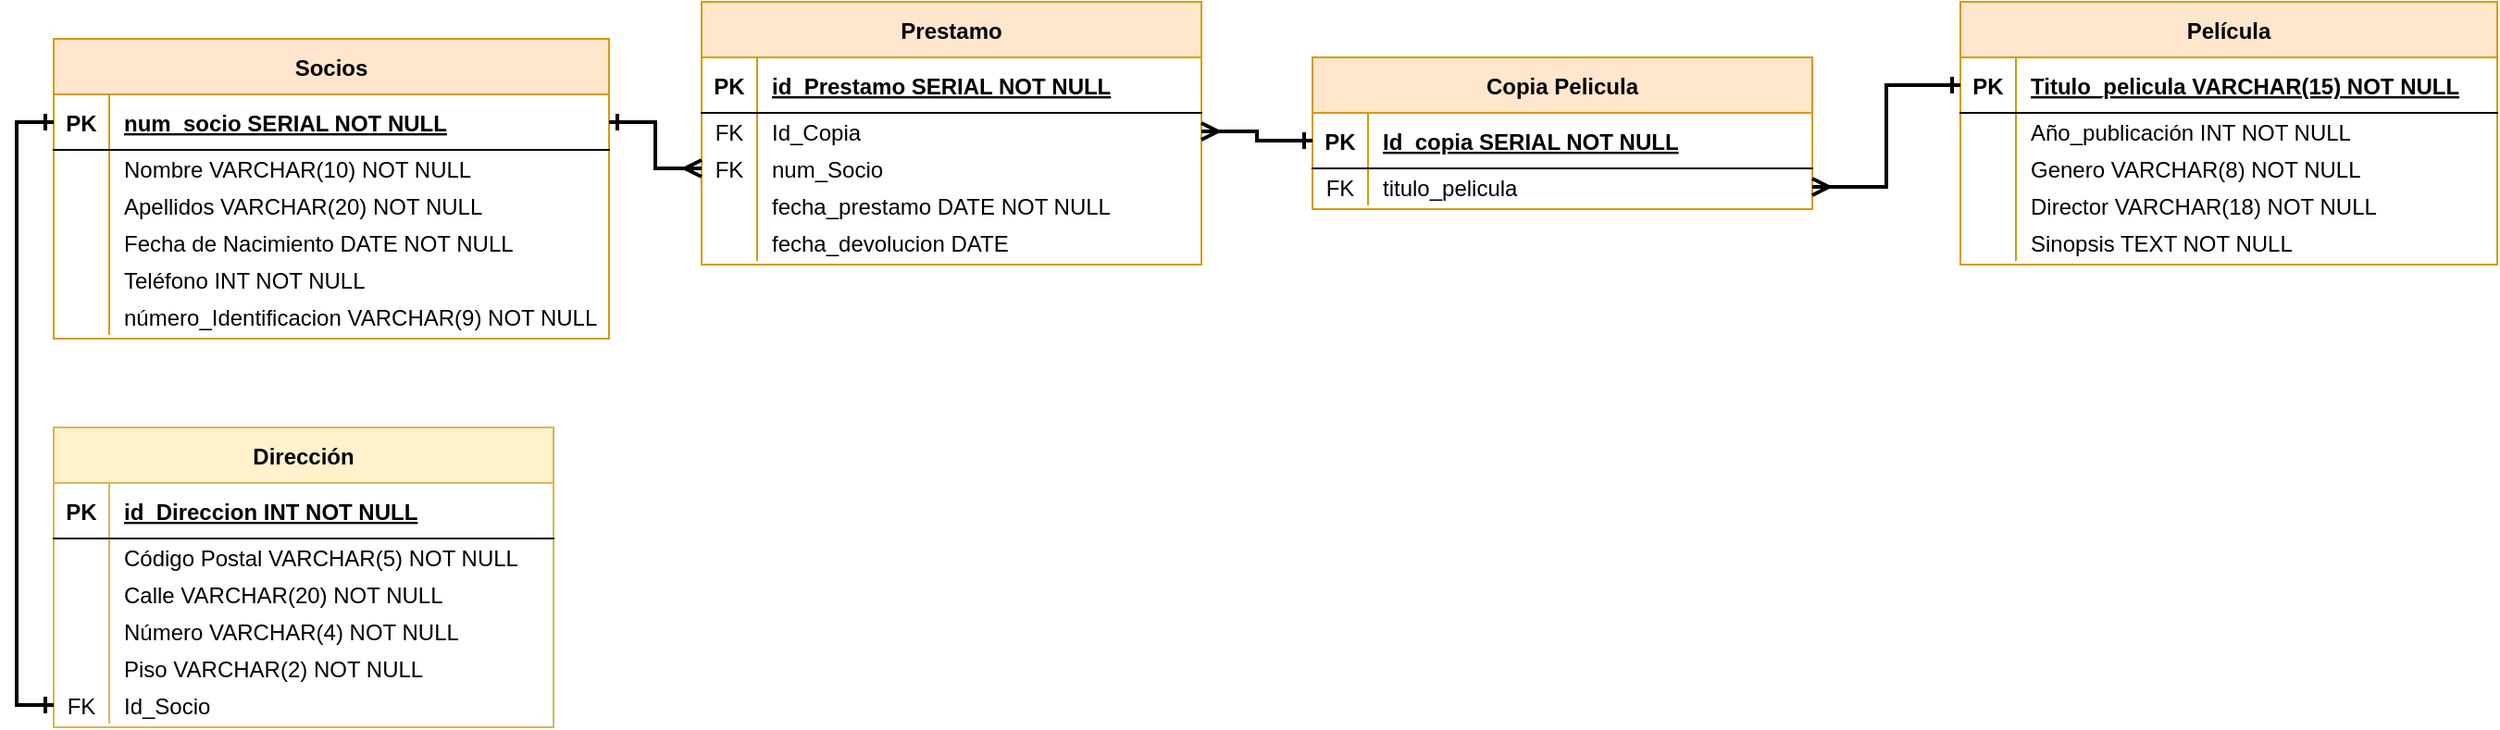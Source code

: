 <mxfile version="23.0.2" type="device">
  <diagram id="R2lEEEUBdFMjLlhIrx00" name="Page-1">
    <mxGraphModel dx="2791" dy="1370" grid="1" gridSize="10" guides="1" tooltips="1" connect="1" arrows="1" fold="1" page="1" pageScale="1" pageWidth="1654" pageHeight="1169" math="0" shadow="0" extFonts="Permanent Marker^https://fonts.googleapis.com/css?family=Permanent+Marker">
      <root>
        <mxCell id="0" />
        <mxCell id="1" parent="0" />
        <mxCell id="C-vyLk0tnHw3VtMMgP7b-23" value="Socios" style="shape=table;startSize=30;container=1;collapsible=1;childLayout=tableLayout;fixedRows=1;rowLines=0;fontStyle=1;align=center;resizeLast=1;fillColor=#ffe6cc;strokeColor=#d79b00;" parent="1" vertex="1">
          <mxGeometry x="177" y="110" width="300" height="162" as="geometry" />
        </mxCell>
        <mxCell id="C-vyLk0tnHw3VtMMgP7b-24" value="" style="shape=partialRectangle;collapsible=0;dropTarget=0;pointerEvents=0;fillColor=none;points=[[0,0.5],[1,0.5]];portConstraint=eastwest;top=0;left=0;right=0;bottom=1;" parent="C-vyLk0tnHw3VtMMgP7b-23" vertex="1">
          <mxGeometry y="30" width="300" height="30" as="geometry" />
        </mxCell>
        <mxCell id="C-vyLk0tnHw3VtMMgP7b-25" value="PK" style="shape=partialRectangle;overflow=hidden;connectable=0;fillColor=none;top=0;left=0;bottom=0;right=0;fontStyle=1;" parent="C-vyLk0tnHw3VtMMgP7b-24" vertex="1">
          <mxGeometry width="30" height="30" as="geometry">
            <mxRectangle width="30" height="30" as="alternateBounds" />
          </mxGeometry>
        </mxCell>
        <mxCell id="C-vyLk0tnHw3VtMMgP7b-26" value="num_socio SERIAL NOT NULL" style="shape=partialRectangle;overflow=hidden;connectable=0;fillColor=none;top=0;left=0;bottom=0;right=0;align=left;spacingLeft=6;fontStyle=5;" parent="C-vyLk0tnHw3VtMMgP7b-24" vertex="1">
          <mxGeometry x="30" width="270" height="30" as="geometry">
            <mxRectangle width="270" height="30" as="alternateBounds" />
          </mxGeometry>
        </mxCell>
        <mxCell id="C-vyLk0tnHw3VtMMgP7b-27" value="" style="shape=partialRectangle;collapsible=0;dropTarget=0;pointerEvents=0;fillColor=none;points=[[0,0.5],[1,0.5]];portConstraint=eastwest;top=0;left=0;right=0;bottom=0;" parent="C-vyLk0tnHw3VtMMgP7b-23" vertex="1">
          <mxGeometry y="60" width="300" height="20" as="geometry" />
        </mxCell>
        <mxCell id="C-vyLk0tnHw3VtMMgP7b-28" value="" style="shape=partialRectangle;overflow=hidden;connectable=0;fillColor=none;top=0;left=0;bottom=0;right=0;" parent="C-vyLk0tnHw3VtMMgP7b-27" vertex="1">
          <mxGeometry width="30" height="20" as="geometry">
            <mxRectangle width="30" height="20" as="alternateBounds" />
          </mxGeometry>
        </mxCell>
        <mxCell id="C-vyLk0tnHw3VtMMgP7b-29" value="Nombre VARCHAR(10) NOT NULL" style="shape=partialRectangle;overflow=hidden;connectable=0;fillColor=none;top=0;left=0;bottom=0;right=0;align=left;spacingLeft=6;" parent="C-vyLk0tnHw3VtMMgP7b-27" vertex="1">
          <mxGeometry x="30" width="270" height="20" as="geometry">
            <mxRectangle width="270" height="20" as="alternateBounds" />
          </mxGeometry>
        </mxCell>
        <mxCell id="iVLjhWhkIIg4pantiA5J-2" value="" style="shape=partialRectangle;collapsible=0;dropTarget=0;pointerEvents=0;fillColor=none;points=[[0,0.5],[1,0.5]];portConstraint=eastwest;top=0;left=0;right=0;bottom=0;" parent="C-vyLk0tnHw3VtMMgP7b-23" vertex="1">
          <mxGeometry y="80" width="300" height="20" as="geometry" />
        </mxCell>
        <mxCell id="iVLjhWhkIIg4pantiA5J-3" value="" style="shape=partialRectangle;overflow=hidden;connectable=0;fillColor=none;top=0;left=0;bottom=0;right=0;" parent="iVLjhWhkIIg4pantiA5J-2" vertex="1">
          <mxGeometry width="30" height="20" as="geometry">
            <mxRectangle width="30" height="20" as="alternateBounds" />
          </mxGeometry>
        </mxCell>
        <mxCell id="iVLjhWhkIIg4pantiA5J-4" value="Apellidos VARCHAR(20) NOT NULL" style="shape=partialRectangle;overflow=hidden;connectable=0;fillColor=none;top=0;left=0;bottom=0;right=0;align=left;spacingLeft=6;" parent="iVLjhWhkIIg4pantiA5J-2" vertex="1">
          <mxGeometry x="30" width="270" height="20" as="geometry">
            <mxRectangle width="270" height="20" as="alternateBounds" />
          </mxGeometry>
        </mxCell>
        <mxCell id="iVLjhWhkIIg4pantiA5J-5" value="" style="shape=partialRectangle;collapsible=0;dropTarget=0;pointerEvents=0;fillColor=none;points=[[0,0.5],[1,0.5]];portConstraint=eastwest;top=0;left=0;right=0;bottom=0;" parent="C-vyLk0tnHw3VtMMgP7b-23" vertex="1">
          <mxGeometry y="100" width="300" height="20" as="geometry" />
        </mxCell>
        <mxCell id="iVLjhWhkIIg4pantiA5J-6" value="" style="shape=partialRectangle;overflow=hidden;connectable=0;fillColor=none;top=0;left=0;bottom=0;right=0;" parent="iVLjhWhkIIg4pantiA5J-5" vertex="1">
          <mxGeometry width="30" height="20" as="geometry">
            <mxRectangle width="30" height="20" as="alternateBounds" />
          </mxGeometry>
        </mxCell>
        <mxCell id="iVLjhWhkIIg4pantiA5J-7" value="Fecha de Nacimiento DATE NOT NULL" style="shape=partialRectangle;overflow=hidden;connectable=0;fillColor=none;top=0;left=0;bottom=0;right=0;align=left;spacingLeft=6;" parent="iVLjhWhkIIg4pantiA5J-5" vertex="1">
          <mxGeometry x="30" width="270" height="20" as="geometry">
            <mxRectangle width="270" height="20" as="alternateBounds" />
          </mxGeometry>
        </mxCell>
        <mxCell id="iVLjhWhkIIg4pantiA5J-8" value="" style="shape=partialRectangle;collapsible=0;dropTarget=0;pointerEvents=0;fillColor=none;points=[[0,0.5],[1,0.5]];portConstraint=eastwest;top=0;left=0;right=0;bottom=0;" parent="C-vyLk0tnHw3VtMMgP7b-23" vertex="1">
          <mxGeometry y="120" width="300" height="20" as="geometry" />
        </mxCell>
        <mxCell id="iVLjhWhkIIg4pantiA5J-9" value="" style="shape=partialRectangle;overflow=hidden;connectable=0;fillColor=none;top=0;left=0;bottom=0;right=0;" parent="iVLjhWhkIIg4pantiA5J-8" vertex="1">
          <mxGeometry width="30" height="20" as="geometry">
            <mxRectangle width="30" height="20" as="alternateBounds" />
          </mxGeometry>
        </mxCell>
        <mxCell id="iVLjhWhkIIg4pantiA5J-10" value="Teléfono INT NOT NULL" style="shape=partialRectangle;overflow=hidden;connectable=0;fillColor=none;top=0;left=0;bottom=0;right=0;align=left;spacingLeft=6;" parent="iVLjhWhkIIg4pantiA5J-8" vertex="1">
          <mxGeometry x="30" width="270" height="20" as="geometry">
            <mxRectangle width="270" height="20" as="alternateBounds" />
          </mxGeometry>
        </mxCell>
        <mxCell id="iVLjhWhkIIg4pantiA5J-11" value="" style="shape=partialRectangle;collapsible=0;dropTarget=0;pointerEvents=0;fillColor=none;points=[[0,0.5],[1,0.5]];portConstraint=eastwest;top=0;left=0;right=0;bottom=0;" parent="C-vyLk0tnHw3VtMMgP7b-23" vertex="1">
          <mxGeometry y="140" width="300" height="20" as="geometry" />
        </mxCell>
        <mxCell id="iVLjhWhkIIg4pantiA5J-12" value="" style="shape=partialRectangle;overflow=hidden;connectable=0;fillColor=none;top=0;left=0;bottom=0;right=0;" parent="iVLjhWhkIIg4pantiA5J-11" vertex="1">
          <mxGeometry width="30" height="20" as="geometry">
            <mxRectangle width="30" height="20" as="alternateBounds" />
          </mxGeometry>
        </mxCell>
        <mxCell id="iVLjhWhkIIg4pantiA5J-13" value="número_Identificacion VARCHAR(9) NOT NULL" style="shape=partialRectangle;overflow=hidden;connectable=0;fillColor=none;top=0;left=0;bottom=0;right=0;align=left;spacingLeft=6;" parent="iVLjhWhkIIg4pantiA5J-11" vertex="1">
          <mxGeometry x="30" width="270" height="20" as="geometry">
            <mxRectangle width="270" height="20" as="alternateBounds" />
          </mxGeometry>
        </mxCell>
        <mxCell id="iVLjhWhkIIg4pantiA5J-36" value="Película" style="shape=table;startSize=30;container=1;collapsible=1;childLayout=tableLayout;fixedRows=1;rowLines=0;fontStyle=1;align=center;resizeLast=1;fillColor=#ffe6cc;strokeColor=#d79b00;" parent="1" vertex="1">
          <mxGeometry x="1207" y="90" width="290" height="142" as="geometry" />
        </mxCell>
        <mxCell id="iVLjhWhkIIg4pantiA5J-37" value="" style="shape=partialRectangle;collapsible=0;dropTarget=0;pointerEvents=0;fillColor=none;points=[[0,0.5],[1,0.5]];portConstraint=eastwest;top=0;left=0;right=0;bottom=1;" parent="iVLjhWhkIIg4pantiA5J-36" vertex="1">
          <mxGeometry y="30" width="290" height="30" as="geometry" />
        </mxCell>
        <mxCell id="iVLjhWhkIIg4pantiA5J-38" value="PK" style="shape=partialRectangle;overflow=hidden;connectable=0;fillColor=none;top=0;left=0;bottom=0;right=0;fontStyle=1;" parent="iVLjhWhkIIg4pantiA5J-37" vertex="1">
          <mxGeometry width="30" height="30" as="geometry">
            <mxRectangle width="30" height="30" as="alternateBounds" />
          </mxGeometry>
        </mxCell>
        <mxCell id="iVLjhWhkIIg4pantiA5J-39" value="Titulo_pelicula VARCHAR(15) NOT NULL" style="shape=partialRectangle;overflow=hidden;connectable=0;fillColor=none;top=0;left=0;bottom=0;right=0;align=left;spacingLeft=6;fontStyle=5;" parent="iVLjhWhkIIg4pantiA5J-37" vertex="1">
          <mxGeometry x="30" width="260" height="30" as="geometry">
            <mxRectangle width="260" height="30" as="alternateBounds" />
          </mxGeometry>
        </mxCell>
        <mxCell id="iVLjhWhkIIg4pantiA5J-40" value="" style="shape=partialRectangle;collapsible=0;dropTarget=0;pointerEvents=0;fillColor=none;points=[[0,0.5],[1,0.5]];portConstraint=eastwest;top=0;left=0;right=0;bottom=0;" parent="iVLjhWhkIIg4pantiA5J-36" vertex="1">
          <mxGeometry y="60" width="290" height="20" as="geometry" />
        </mxCell>
        <mxCell id="iVLjhWhkIIg4pantiA5J-41" value="" style="shape=partialRectangle;overflow=hidden;connectable=0;fillColor=none;top=0;left=0;bottom=0;right=0;" parent="iVLjhWhkIIg4pantiA5J-40" vertex="1">
          <mxGeometry width="30" height="20" as="geometry">
            <mxRectangle width="30" height="20" as="alternateBounds" />
          </mxGeometry>
        </mxCell>
        <mxCell id="iVLjhWhkIIg4pantiA5J-42" value="Año_publicación INT NOT NULL" style="shape=partialRectangle;overflow=hidden;connectable=0;fillColor=none;top=0;left=0;bottom=0;right=0;align=left;spacingLeft=6;" parent="iVLjhWhkIIg4pantiA5J-40" vertex="1">
          <mxGeometry x="30" width="260" height="20" as="geometry">
            <mxRectangle width="260" height="20" as="alternateBounds" />
          </mxGeometry>
        </mxCell>
        <mxCell id="iVLjhWhkIIg4pantiA5J-43" value="" style="shape=partialRectangle;collapsible=0;dropTarget=0;pointerEvents=0;fillColor=none;points=[[0,0.5],[1,0.5]];portConstraint=eastwest;top=0;left=0;right=0;bottom=0;" parent="iVLjhWhkIIg4pantiA5J-36" vertex="1">
          <mxGeometry y="80" width="290" height="20" as="geometry" />
        </mxCell>
        <mxCell id="iVLjhWhkIIg4pantiA5J-44" value="" style="shape=partialRectangle;overflow=hidden;connectable=0;fillColor=none;top=0;left=0;bottom=0;right=0;" parent="iVLjhWhkIIg4pantiA5J-43" vertex="1">
          <mxGeometry width="30" height="20" as="geometry">
            <mxRectangle width="30" height="20" as="alternateBounds" />
          </mxGeometry>
        </mxCell>
        <mxCell id="iVLjhWhkIIg4pantiA5J-45" value="Genero VARCHAR(8) NOT NULL" style="shape=partialRectangle;overflow=hidden;connectable=0;fillColor=none;top=0;left=0;bottom=0;right=0;align=left;spacingLeft=6;" parent="iVLjhWhkIIg4pantiA5J-43" vertex="1">
          <mxGeometry x="30" width="260" height="20" as="geometry">
            <mxRectangle width="260" height="20" as="alternateBounds" />
          </mxGeometry>
        </mxCell>
        <mxCell id="iVLjhWhkIIg4pantiA5J-46" value="" style="shape=partialRectangle;collapsible=0;dropTarget=0;pointerEvents=0;fillColor=none;points=[[0,0.5],[1,0.5]];portConstraint=eastwest;top=0;left=0;right=0;bottom=0;" parent="iVLjhWhkIIg4pantiA5J-36" vertex="1">
          <mxGeometry y="100" width="290" height="20" as="geometry" />
        </mxCell>
        <mxCell id="iVLjhWhkIIg4pantiA5J-47" value="" style="shape=partialRectangle;overflow=hidden;connectable=0;fillColor=none;top=0;left=0;bottom=0;right=0;" parent="iVLjhWhkIIg4pantiA5J-46" vertex="1">
          <mxGeometry width="30" height="20" as="geometry">
            <mxRectangle width="30" height="20" as="alternateBounds" />
          </mxGeometry>
        </mxCell>
        <mxCell id="iVLjhWhkIIg4pantiA5J-48" value="Director VARCHAR(18) NOT NULL" style="shape=partialRectangle;overflow=hidden;connectable=0;fillColor=none;top=0;left=0;bottom=0;right=0;align=left;spacingLeft=6;" parent="iVLjhWhkIIg4pantiA5J-46" vertex="1">
          <mxGeometry x="30" width="260" height="20" as="geometry">
            <mxRectangle width="260" height="20" as="alternateBounds" />
          </mxGeometry>
        </mxCell>
        <mxCell id="iVLjhWhkIIg4pantiA5J-49" value="" style="shape=partialRectangle;collapsible=0;dropTarget=0;pointerEvents=0;fillColor=none;points=[[0,0.5],[1,0.5]];portConstraint=eastwest;top=0;left=0;right=0;bottom=0;" parent="iVLjhWhkIIg4pantiA5J-36" vertex="1">
          <mxGeometry y="120" width="290" height="20" as="geometry" />
        </mxCell>
        <mxCell id="iVLjhWhkIIg4pantiA5J-50" value="" style="shape=partialRectangle;overflow=hidden;connectable=0;fillColor=none;top=0;left=0;bottom=0;right=0;" parent="iVLjhWhkIIg4pantiA5J-49" vertex="1">
          <mxGeometry width="30" height="20" as="geometry">
            <mxRectangle width="30" height="20" as="alternateBounds" />
          </mxGeometry>
        </mxCell>
        <mxCell id="iVLjhWhkIIg4pantiA5J-51" value="Sinopsis TEXT NOT NULL" style="shape=partialRectangle;overflow=hidden;connectable=0;fillColor=none;top=0;left=0;bottom=0;right=0;align=left;spacingLeft=6;" parent="iVLjhWhkIIg4pantiA5J-49" vertex="1">
          <mxGeometry x="30" width="260" height="20" as="geometry">
            <mxRectangle width="260" height="20" as="alternateBounds" />
          </mxGeometry>
        </mxCell>
        <mxCell id="iVLjhWhkIIg4pantiA5J-74" value="Copia Pelicula" style="shape=table;startSize=30;container=1;collapsible=1;childLayout=tableLayout;fixedRows=1;rowLines=0;fontStyle=1;align=center;resizeLast=1;fillColor=#ffe6cc;strokeColor=#d79b00;" parent="1" vertex="1">
          <mxGeometry x="857" y="120" width="270" height="82" as="geometry" />
        </mxCell>
        <mxCell id="iVLjhWhkIIg4pantiA5J-75" value="" style="shape=partialRectangle;collapsible=0;dropTarget=0;pointerEvents=0;fillColor=none;points=[[0,0.5],[1,0.5]];portConstraint=eastwest;top=0;left=0;right=0;bottom=1;" parent="iVLjhWhkIIg4pantiA5J-74" vertex="1">
          <mxGeometry y="30" width="270" height="30" as="geometry" />
        </mxCell>
        <mxCell id="iVLjhWhkIIg4pantiA5J-76" value="PK" style="shape=partialRectangle;overflow=hidden;connectable=0;fillColor=none;top=0;left=0;bottom=0;right=0;fontStyle=1;" parent="iVLjhWhkIIg4pantiA5J-75" vertex="1">
          <mxGeometry width="30" height="30" as="geometry">
            <mxRectangle width="30" height="30" as="alternateBounds" />
          </mxGeometry>
        </mxCell>
        <mxCell id="iVLjhWhkIIg4pantiA5J-77" value="Id_copia SERIAL NOT NULL" style="shape=partialRectangle;overflow=hidden;connectable=0;fillColor=none;top=0;left=0;bottom=0;right=0;align=left;spacingLeft=6;fontStyle=5;" parent="iVLjhWhkIIg4pantiA5J-75" vertex="1">
          <mxGeometry x="30" width="240" height="30" as="geometry">
            <mxRectangle width="240" height="30" as="alternateBounds" />
          </mxGeometry>
        </mxCell>
        <mxCell id="iVLjhWhkIIg4pantiA5J-78" value="" style="shape=partialRectangle;collapsible=0;dropTarget=0;pointerEvents=0;fillColor=none;points=[[0,0.5],[1,0.5]];portConstraint=eastwest;top=0;left=0;right=0;bottom=0;" parent="iVLjhWhkIIg4pantiA5J-74" vertex="1">
          <mxGeometry y="60" width="270" height="20" as="geometry" />
        </mxCell>
        <mxCell id="iVLjhWhkIIg4pantiA5J-79" value="FK" style="shape=partialRectangle;overflow=hidden;connectable=0;fillColor=none;top=0;left=0;bottom=0;right=0;" parent="iVLjhWhkIIg4pantiA5J-78" vertex="1">
          <mxGeometry width="30" height="20" as="geometry">
            <mxRectangle width="30" height="20" as="alternateBounds" />
          </mxGeometry>
        </mxCell>
        <mxCell id="iVLjhWhkIIg4pantiA5J-80" value="titulo_pelicula" style="shape=partialRectangle;overflow=hidden;connectable=0;fillColor=none;top=0;left=0;bottom=0;right=0;align=left;spacingLeft=6;" parent="iVLjhWhkIIg4pantiA5J-78" vertex="1">
          <mxGeometry x="30" width="240" height="20" as="geometry">
            <mxRectangle width="240" height="20" as="alternateBounds" />
          </mxGeometry>
        </mxCell>
        <mxCell id="iVLjhWhkIIg4pantiA5J-90" value="Prestamo" style="shape=table;startSize=30;container=1;collapsible=1;childLayout=tableLayout;fixedRows=1;rowLines=0;fontStyle=1;align=center;resizeLast=1;fillColor=#ffe6cc;strokeColor=#d79b00;" parent="1" vertex="1">
          <mxGeometry x="527" y="90" width="270" height="142" as="geometry" />
        </mxCell>
        <mxCell id="iVLjhWhkIIg4pantiA5J-91" value="" style="shape=partialRectangle;collapsible=0;dropTarget=0;pointerEvents=0;fillColor=none;points=[[0,0.5],[1,0.5]];portConstraint=eastwest;top=0;left=0;right=0;bottom=1;" parent="iVLjhWhkIIg4pantiA5J-90" vertex="1">
          <mxGeometry y="30" width="270" height="30" as="geometry" />
        </mxCell>
        <mxCell id="iVLjhWhkIIg4pantiA5J-92" value="PK" style="shape=partialRectangle;overflow=hidden;connectable=0;fillColor=none;top=0;left=0;bottom=0;right=0;fontStyle=1;" parent="iVLjhWhkIIg4pantiA5J-91" vertex="1">
          <mxGeometry width="30" height="30" as="geometry">
            <mxRectangle width="30" height="30" as="alternateBounds" />
          </mxGeometry>
        </mxCell>
        <mxCell id="iVLjhWhkIIg4pantiA5J-93" value="id_Prestamo SERIAL NOT NULL" style="shape=partialRectangle;overflow=hidden;connectable=0;fillColor=none;top=0;left=0;bottom=0;right=0;align=left;spacingLeft=6;fontStyle=5;" parent="iVLjhWhkIIg4pantiA5J-91" vertex="1">
          <mxGeometry x="30" width="240" height="30" as="geometry">
            <mxRectangle width="240" height="30" as="alternateBounds" />
          </mxGeometry>
        </mxCell>
        <mxCell id="iVLjhWhkIIg4pantiA5J-94" value="" style="shape=partialRectangle;collapsible=0;dropTarget=0;pointerEvents=0;fillColor=none;points=[[0,0.5],[1,0.5]];portConstraint=eastwest;top=0;left=0;right=0;bottom=0;" parent="iVLjhWhkIIg4pantiA5J-90" vertex="1">
          <mxGeometry y="60" width="270" height="20" as="geometry" />
        </mxCell>
        <mxCell id="iVLjhWhkIIg4pantiA5J-95" value="FK" style="shape=partialRectangle;overflow=hidden;connectable=0;fillColor=none;top=0;left=0;bottom=0;right=0;" parent="iVLjhWhkIIg4pantiA5J-94" vertex="1">
          <mxGeometry width="30" height="20" as="geometry">
            <mxRectangle width="30" height="20" as="alternateBounds" />
          </mxGeometry>
        </mxCell>
        <mxCell id="iVLjhWhkIIg4pantiA5J-96" value="Id_Copia" style="shape=partialRectangle;overflow=hidden;connectable=0;fillColor=none;top=0;left=0;bottom=0;right=0;align=left;spacingLeft=6;" parent="iVLjhWhkIIg4pantiA5J-94" vertex="1">
          <mxGeometry x="30" width="240" height="20" as="geometry">
            <mxRectangle width="240" height="20" as="alternateBounds" />
          </mxGeometry>
        </mxCell>
        <mxCell id="iVLjhWhkIIg4pantiA5J-97" value="" style="shape=partialRectangle;collapsible=0;dropTarget=0;pointerEvents=0;fillColor=none;points=[[0,0.5],[1,0.5]];portConstraint=eastwest;top=0;left=0;right=0;bottom=0;" parent="iVLjhWhkIIg4pantiA5J-90" vertex="1">
          <mxGeometry y="80" width="270" height="20" as="geometry" />
        </mxCell>
        <mxCell id="iVLjhWhkIIg4pantiA5J-98" value="FK" style="shape=partialRectangle;overflow=hidden;connectable=0;fillColor=none;top=0;left=0;bottom=0;right=0;" parent="iVLjhWhkIIg4pantiA5J-97" vertex="1">
          <mxGeometry width="30" height="20" as="geometry">
            <mxRectangle width="30" height="20" as="alternateBounds" />
          </mxGeometry>
        </mxCell>
        <mxCell id="iVLjhWhkIIg4pantiA5J-99" value="num_Socio" style="shape=partialRectangle;overflow=hidden;connectable=0;fillColor=none;top=0;left=0;bottom=0;right=0;align=left;spacingLeft=6;" parent="iVLjhWhkIIg4pantiA5J-97" vertex="1">
          <mxGeometry x="30" width="240" height="20" as="geometry">
            <mxRectangle width="240" height="20" as="alternateBounds" />
          </mxGeometry>
        </mxCell>
        <mxCell id="iVLjhWhkIIg4pantiA5J-100" value="" style="shape=partialRectangle;collapsible=0;dropTarget=0;pointerEvents=0;fillColor=none;points=[[0,0.5],[1,0.5]];portConstraint=eastwest;top=0;left=0;right=0;bottom=0;" parent="iVLjhWhkIIg4pantiA5J-90" vertex="1">
          <mxGeometry y="100" width="270" height="20" as="geometry" />
        </mxCell>
        <mxCell id="iVLjhWhkIIg4pantiA5J-101" value="" style="shape=partialRectangle;overflow=hidden;connectable=0;fillColor=none;top=0;left=0;bottom=0;right=0;" parent="iVLjhWhkIIg4pantiA5J-100" vertex="1">
          <mxGeometry width="30" height="20" as="geometry">
            <mxRectangle width="30" height="20" as="alternateBounds" />
          </mxGeometry>
        </mxCell>
        <mxCell id="iVLjhWhkIIg4pantiA5J-102" value="fecha_prestamo DATE NOT NULL" style="shape=partialRectangle;overflow=hidden;connectable=0;fillColor=none;top=0;left=0;bottom=0;right=0;align=left;spacingLeft=6;" parent="iVLjhWhkIIg4pantiA5J-100" vertex="1">
          <mxGeometry x="30" width="240" height="20" as="geometry">
            <mxRectangle width="240" height="20" as="alternateBounds" />
          </mxGeometry>
        </mxCell>
        <mxCell id="iVLjhWhkIIg4pantiA5J-103" value="" style="shape=partialRectangle;collapsible=0;dropTarget=0;pointerEvents=0;fillColor=none;points=[[0,0.5],[1,0.5]];portConstraint=eastwest;top=0;left=0;right=0;bottom=0;" parent="iVLjhWhkIIg4pantiA5J-90" vertex="1">
          <mxGeometry y="120" width="270" height="20" as="geometry" />
        </mxCell>
        <mxCell id="iVLjhWhkIIg4pantiA5J-104" value="" style="shape=partialRectangle;overflow=hidden;connectable=0;fillColor=none;top=0;left=0;bottom=0;right=0;" parent="iVLjhWhkIIg4pantiA5J-103" vertex="1">
          <mxGeometry width="30" height="20" as="geometry">
            <mxRectangle width="30" height="20" as="alternateBounds" />
          </mxGeometry>
        </mxCell>
        <mxCell id="iVLjhWhkIIg4pantiA5J-105" value="fecha_devolucion DATE" style="shape=partialRectangle;overflow=hidden;connectable=0;fillColor=none;top=0;left=0;bottom=0;right=0;align=left;spacingLeft=6;" parent="iVLjhWhkIIg4pantiA5J-103" vertex="1">
          <mxGeometry x="30" width="240" height="20" as="geometry">
            <mxRectangle width="240" height="20" as="alternateBounds" />
          </mxGeometry>
        </mxCell>
        <mxCell id="iVLjhWhkIIg4pantiA5J-113" style="edgeStyle=orthogonalEdgeStyle;rounded=0;orthogonalLoop=1;jettySize=auto;html=1;exitX=1;exitY=0.5;exitDx=0;exitDy=0;entryX=0;entryY=0.5;entryDx=0;entryDy=0;endArrow=ERmany;endFill=0;startArrow=ERone;startFill=0;strokeWidth=2;" parent="1" source="C-vyLk0tnHw3VtMMgP7b-24" target="iVLjhWhkIIg4pantiA5J-97" edge="1">
          <mxGeometry relative="1" as="geometry" />
        </mxCell>
        <mxCell id="iVLjhWhkIIg4pantiA5J-114" style="edgeStyle=orthogonalEdgeStyle;rounded=0;orthogonalLoop=1;jettySize=auto;html=1;exitX=0;exitY=0.5;exitDx=0;exitDy=0;entryX=1;entryY=0.5;entryDx=0;entryDy=0;startArrow=ERone;startFill=0;endArrow=ERmany;endFill=0;strokeWidth=2;" parent="1" source="iVLjhWhkIIg4pantiA5J-75" target="iVLjhWhkIIg4pantiA5J-94" edge="1">
          <mxGeometry relative="1" as="geometry" />
        </mxCell>
        <mxCell id="iVLjhWhkIIg4pantiA5J-116" style="edgeStyle=orthogonalEdgeStyle;rounded=0;orthogonalLoop=1;jettySize=auto;html=1;exitX=1;exitY=0.5;exitDx=0;exitDy=0;strokeWidth=2;startArrow=ERmany;startFill=0;endArrow=ERone;endFill=0;" parent="1" source="iVLjhWhkIIg4pantiA5J-78" target="iVLjhWhkIIg4pantiA5J-37" edge="1">
          <mxGeometry relative="1" as="geometry" />
        </mxCell>
        <mxCell id="iVLjhWhkIIg4pantiA5J-117" value="Dirección" style="shape=table;startSize=30;container=1;collapsible=1;childLayout=tableLayout;fixedRows=1;rowLines=0;fontStyle=1;align=center;resizeLast=1;fillColor=#fff2cc;strokeColor=#d6b656;" parent="1" vertex="1">
          <mxGeometry x="177" y="320" width="270" height="162" as="geometry" />
        </mxCell>
        <mxCell id="iVLjhWhkIIg4pantiA5J-118" value="" style="shape=partialRectangle;collapsible=0;dropTarget=0;pointerEvents=0;fillColor=none;points=[[0,0.5],[1,0.5]];portConstraint=eastwest;top=0;left=0;right=0;bottom=1;" parent="iVLjhWhkIIg4pantiA5J-117" vertex="1">
          <mxGeometry y="30" width="270" height="30" as="geometry" />
        </mxCell>
        <mxCell id="iVLjhWhkIIg4pantiA5J-119" value="PK" style="shape=partialRectangle;overflow=hidden;connectable=0;fillColor=none;top=0;left=0;bottom=0;right=0;fontStyle=1;" parent="iVLjhWhkIIg4pantiA5J-118" vertex="1">
          <mxGeometry width="30" height="30" as="geometry">
            <mxRectangle width="30" height="30" as="alternateBounds" />
          </mxGeometry>
        </mxCell>
        <mxCell id="iVLjhWhkIIg4pantiA5J-120" value="id_Direccion INT NOT NULL" style="shape=partialRectangle;overflow=hidden;connectable=0;fillColor=none;top=0;left=0;bottom=0;right=0;align=left;spacingLeft=6;fontStyle=5;" parent="iVLjhWhkIIg4pantiA5J-118" vertex="1">
          <mxGeometry x="30" width="240" height="30" as="geometry">
            <mxRectangle width="240" height="30" as="alternateBounds" />
          </mxGeometry>
        </mxCell>
        <mxCell id="iVLjhWhkIIg4pantiA5J-121" value="" style="shape=partialRectangle;collapsible=0;dropTarget=0;pointerEvents=0;fillColor=none;points=[[0,0.5],[1,0.5]];portConstraint=eastwest;top=0;left=0;right=0;bottom=0;" parent="iVLjhWhkIIg4pantiA5J-117" vertex="1">
          <mxGeometry y="60" width="270" height="20" as="geometry" />
        </mxCell>
        <mxCell id="iVLjhWhkIIg4pantiA5J-122" value="" style="shape=partialRectangle;overflow=hidden;connectable=0;fillColor=none;top=0;left=0;bottom=0;right=0;" parent="iVLjhWhkIIg4pantiA5J-121" vertex="1">
          <mxGeometry width="30" height="20" as="geometry">
            <mxRectangle width="30" height="20" as="alternateBounds" />
          </mxGeometry>
        </mxCell>
        <mxCell id="iVLjhWhkIIg4pantiA5J-123" value="Código Postal VARCHAR(5) NOT NULL" style="shape=partialRectangle;overflow=hidden;connectable=0;fillColor=none;top=0;left=0;bottom=0;right=0;align=left;spacingLeft=6;" parent="iVLjhWhkIIg4pantiA5J-121" vertex="1">
          <mxGeometry x="30" width="240" height="20" as="geometry">
            <mxRectangle width="240" height="20" as="alternateBounds" />
          </mxGeometry>
        </mxCell>
        <mxCell id="iVLjhWhkIIg4pantiA5J-124" value="" style="shape=partialRectangle;collapsible=0;dropTarget=0;pointerEvents=0;fillColor=none;points=[[0,0.5],[1,0.5]];portConstraint=eastwest;top=0;left=0;right=0;bottom=0;" parent="iVLjhWhkIIg4pantiA5J-117" vertex="1">
          <mxGeometry y="80" width="270" height="20" as="geometry" />
        </mxCell>
        <mxCell id="iVLjhWhkIIg4pantiA5J-125" value="" style="shape=partialRectangle;overflow=hidden;connectable=0;fillColor=none;top=0;left=0;bottom=0;right=0;" parent="iVLjhWhkIIg4pantiA5J-124" vertex="1">
          <mxGeometry width="30" height="20" as="geometry">
            <mxRectangle width="30" height="20" as="alternateBounds" />
          </mxGeometry>
        </mxCell>
        <mxCell id="iVLjhWhkIIg4pantiA5J-126" value="Calle VARCHAR(20) NOT NULL" style="shape=partialRectangle;overflow=hidden;connectable=0;fillColor=none;top=0;left=0;bottom=0;right=0;align=left;spacingLeft=6;" parent="iVLjhWhkIIg4pantiA5J-124" vertex="1">
          <mxGeometry x="30" width="240" height="20" as="geometry">
            <mxRectangle width="240" height="20" as="alternateBounds" />
          </mxGeometry>
        </mxCell>
        <mxCell id="iVLjhWhkIIg4pantiA5J-127" value="" style="shape=partialRectangle;collapsible=0;dropTarget=0;pointerEvents=0;fillColor=none;points=[[0,0.5],[1,0.5]];portConstraint=eastwest;top=0;left=0;right=0;bottom=0;" parent="iVLjhWhkIIg4pantiA5J-117" vertex="1">
          <mxGeometry y="100" width="270" height="20" as="geometry" />
        </mxCell>
        <mxCell id="iVLjhWhkIIg4pantiA5J-128" value="" style="shape=partialRectangle;overflow=hidden;connectable=0;fillColor=none;top=0;left=0;bottom=0;right=0;" parent="iVLjhWhkIIg4pantiA5J-127" vertex="1">
          <mxGeometry width="30" height="20" as="geometry">
            <mxRectangle width="30" height="20" as="alternateBounds" />
          </mxGeometry>
        </mxCell>
        <mxCell id="iVLjhWhkIIg4pantiA5J-129" value="Número VARCHAR(4) NOT NULL" style="shape=partialRectangle;overflow=hidden;connectable=0;fillColor=none;top=0;left=0;bottom=0;right=0;align=left;spacingLeft=6;" parent="iVLjhWhkIIg4pantiA5J-127" vertex="1">
          <mxGeometry x="30" width="240" height="20" as="geometry">
            <mxRectangle width="240" height="20" as="alternateBounds" />
          </mxGeometry>
        </mxCell>
        <mxCell id="iVLjhWhkIIg4pantiA5J-130" value="" style="shape=partialRectangle;collapsible=0;dropTarget=0;pointerEvents=0;fillColor=none;points=[[0,0.5],[1,0.5]];portConstraint=eastwest;top=0;left=0;right=0;bottom=0;" parent="iVLjhWhkIIg4pantiA5J-117" vertex="1">
          <mxGeometry y="120" width="270" height="20" as="geometry" />
        </mxCell>
        <mxCell id="iVLjhWhkIIg4pantiA5J-131" value="" style="shape=partialRectangle;overflow=hidden;connectable=0;fillColor=none;top=0;left=0;bottom=0;right=0;" parent="iVLjhWhkIIg4pantiA5J-130" vertex="1">
          <mxGeometry width="30" height="20" as="geometry">
            <mxRectangle width="30" height="20" as="alternateBounds" />
          </mxGeometry>
        </mxCell>
        <mxCell id="iVLjhWhkIIg4pantiA5J-132" value="Piso VARCHAR(2) NOT NULL" style="shape=partialRectangle;overflow=hidden;connectable=0;fillColor=none;top=0;left=0;bottom=0;right=0;align=left;spacingLeft=6;" parent="iVLjhWhkIIg4pantiA5J-130" vertex="1">
          <mxGeometry x="30" width="240" height="20" as="geometry">
            <mxRectangle width="240" height="20" as="alternateBounds" />
          </mxGeometry>
        </mxCell>
        <mxCell id="iVLjhWhkIIg4pantiA5J-284" value="" style="shape=partialRectangle;collapsible=0;dropTarget=0;pointerEvents=0;fillColor=none;points=[[0,0.5],[1,0.5]];portConstraint=eastwest;top=0;left=0;right=0;bottom=0;" parent="iVLjhWhkIIg4pantiA5J-117" vertex="1">
          <mxGeometry y="140" width="270" height="20" as="geometry" />
        </mxCell>
        <mxCell id="iVLjhWhkIIg4pantiA5J-285" value="FK" style="shape=partialRectangle;overflow=hidden;connectable=0;fillColor=none;top=0;left=0;bottom=0;right=0;" parent="iVLjhWhkIIg4pantiA5J-284" vertex="1">
          <mxGeometry width="30" height="20" as="geometry">
            <mxRectangle width="30" height="20" as="alternateBounds" />
          </mxGeometry>
        </mxCell>
        <mxCell id="iVLjhWhkIIg4pantiA5J-286" value="Id_Socio" style="shape=partialRectangle;overflow=hidden;connectable=0;fillColor=none;top=0;left=0;bottom=0;right=0;align=left;spacingLeft=6;" parent="iVLjhWhkIIg4pantiA5J-284" vertex="1">
          <mxGeometry x="30" width="240" height="20" as="geometry">
            <mxRectangle width="240" height="20" as="alternateBounds" />
          </mxGeometry>
        </mxCell>
        <mxCell id="iVLjhWhkIIg4pantiA5J-287" style="edgeStyle=orthogonalEdgeStyle;rounded=0;orthogonalLoop=1;jettySize=auto;html=1;exitX=0;exitY=0.5;exitDx=0;exitDy=0;entryX=0;entryY=0.5;entryDx=0;entryDy=0;strokeWidth=2;endArrow=ERone;endFill=0;startArrow=ERone;startFill=0;" parent="1" source="iVLjhWhkIIg4pantiA5J-284" target="C-vyLk0tnHw3VtMMgP7b-24" edge="1">
          <mxGeometry relative="1" as="geometry" />
        </mxCell>
      </root>
    </mxGraphModel>
  </diagram>
</mxfile>
